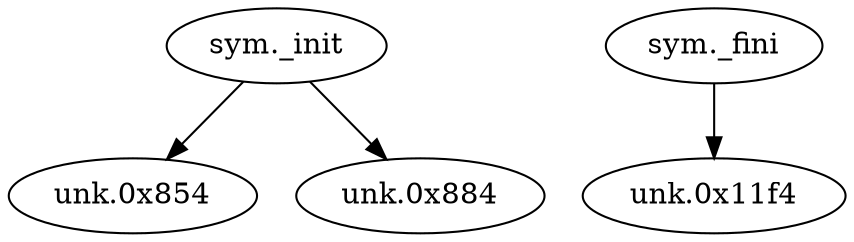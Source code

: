 digraph code {
  "0x00000830" [label="sym._init"];
  "0x00000830" -> "0x00000854";
  "0x00000854" [label="unk.0x854"];
  "0x00000830" -> "0x00000884";
  "0x00000884" [label="unk.0x884"];
  "0x000011d0" [label="sym._fini"];
  "0x000011d0" -> "0x000011f4";
  "0x000011f4" [label="unk.0x11f4"];
}